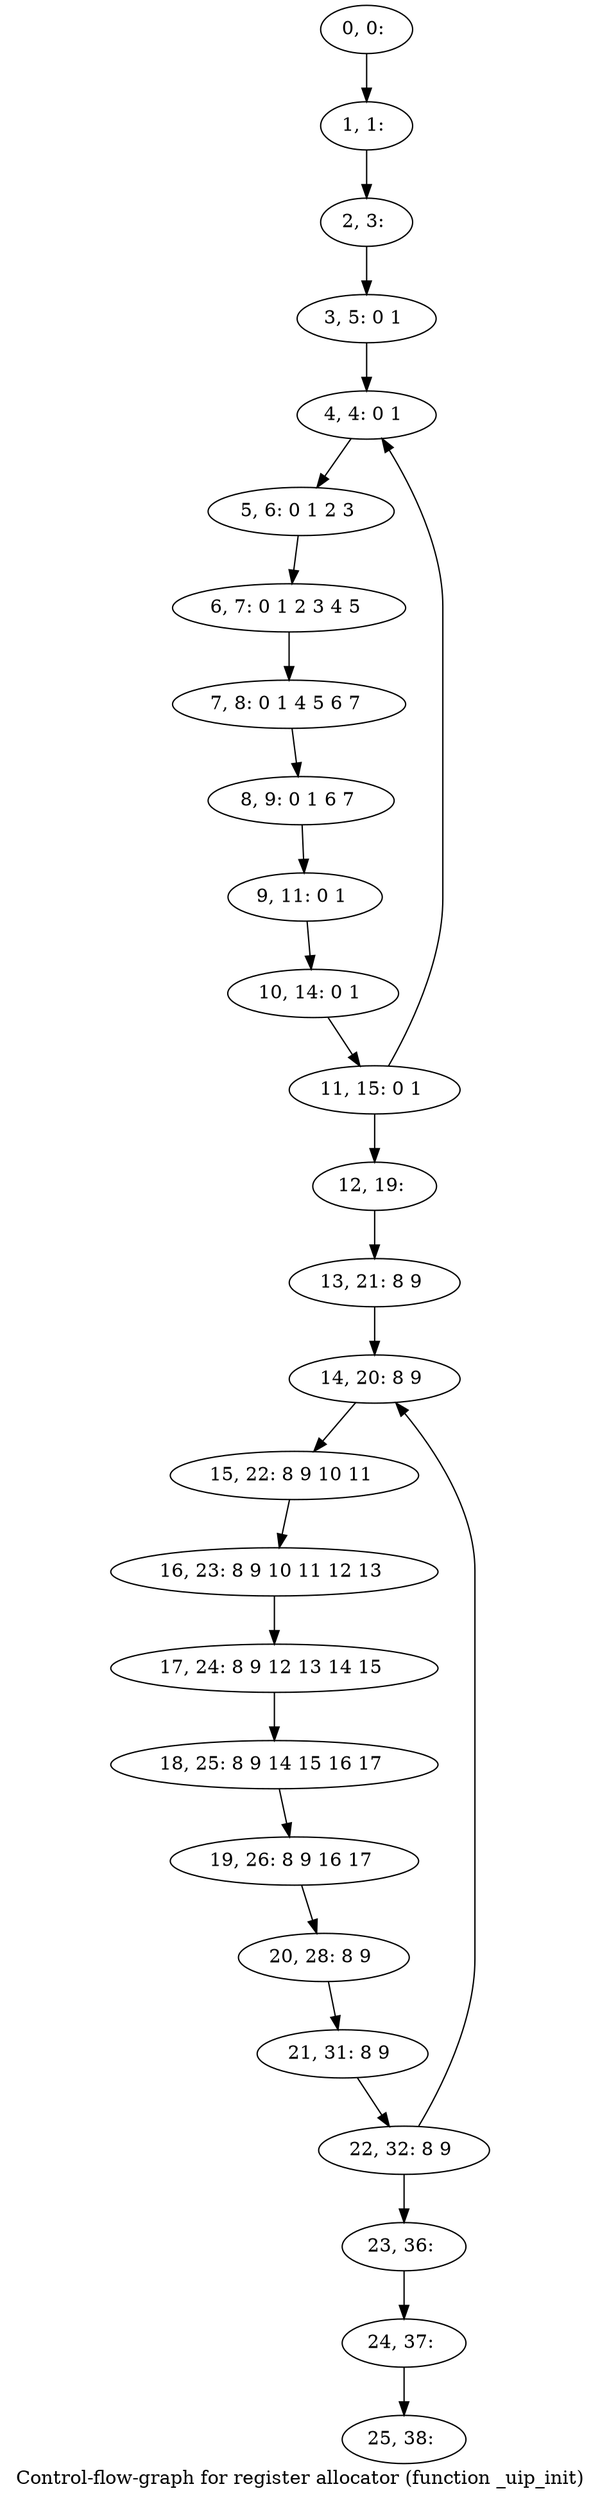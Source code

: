digraph G {
graph [label="Control-flow-graph for register allocator (function _uip_init)"]
0[label="0, 0: "];
1[label="1, 1: "];
2[label="2, 3: "];
3[label="3, 5: 0 1 "];
4[label="4, 4: 0 1 "];
5[label="5, 6: 0 1 2 3 "];
6[label="6, 7: 0 1 2 3 4 5 "];
7[label="7, 8: 0 1 4 5 6 7 "];
8[label="8, 9: 0 1 6 7 "];
9[label="9, 11: 0 1 "];
10[label="10, 14: 0 1 "];
11[label="11, 15: 0 1 "];
12[label="12, 19: "];
13[label="13, 21: 8 9 "];
14[label="14, 20: 8 9 "];
15[label="15, 22: 8 9 10 11 "];
16[label="16, 23: 8 9 10 11 12 13 "];
17[label="17, 24: 8 9 12 13 14 15 "];
18[label="18, 25: 8 9 14 15 16 17 "];
19[label="19, 26: 8 9 16 17 "];
20[label="20, 28: 8 9 "];
21[label="21, 31: 8 9 "];
22[label="22, 32: 8 9 "];
23[label="23, 36: "];
24[label="24, 37: "];
25[label="25, 38: "];
0->1 ;
1->2 ;
2->3 ;
3->4 ;
4->5 ;
5->6 ;
6->7 ;
7->8 ;
8->9 ;
9->10 ;
10->11 ;
11->12 ;
11->4 ;
12->13 ;
13->14 ;
14->15 ;
15->16 ;
16->17 ;
17->18 ;
18->19 ;
19->20 ;
20->21 ;
21->22 ;
22->23 ;
22->14 ;
23->24 ;
24->25 ;
}
